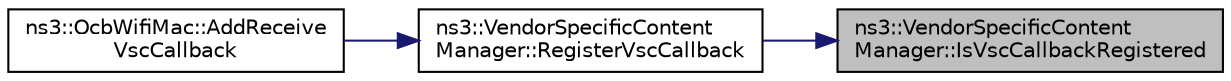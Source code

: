 digraph "ns3::VendorSpecificContentManager::IsVscCallbackRegistered"
{
 // LATEX_PDF_SIZE
  edge [fontname="Helvetica",fontsize="10",labelfontname="Helvetica",labelfontsize="10"];
  node [fontname="Helvetica",fontsize="10",shape=record];
  rankdir="RL";
  Node1 [label="ns3::VendorSpecificContent\lManager::IsVscCallbackRegistered",height=0.2,width=0.4,color="black", fillcolor="grey75", style="filled", fontcolor="black",tooltip=" "];
  Node1 -> Node2 [dir="back",color="midnightblue",fontsize="10",style="solid",fontname="Helvetica"];
  Node2 [label="ns3::VendorSpecificContent\lManager::RegisterVscCallback",height=0.2,width=0.4,color="black", fillcolor="white", style="filled",URL="$classns3_1_1_vendor_specific_content_manager.html#a133e95911bc4e010e2cf7d4f2472d6fe",tooltip=" "];
  Node2 -> Node3 [dir="back",color="midnightblue",fontsize="10",style="solid",fontname="Helvetica"];
  Node3 [label="ns3::OcbWifiMac::AddReceive\lVscCallback",height=0.2,width=0.4,color="black", fillcolor="white", style="filled",URL="$classns3_1_1_ocb_wifi_mac.html#a7c0fb263e5132757f4aecde8a1c84e4b",tooltip=" "];
}
